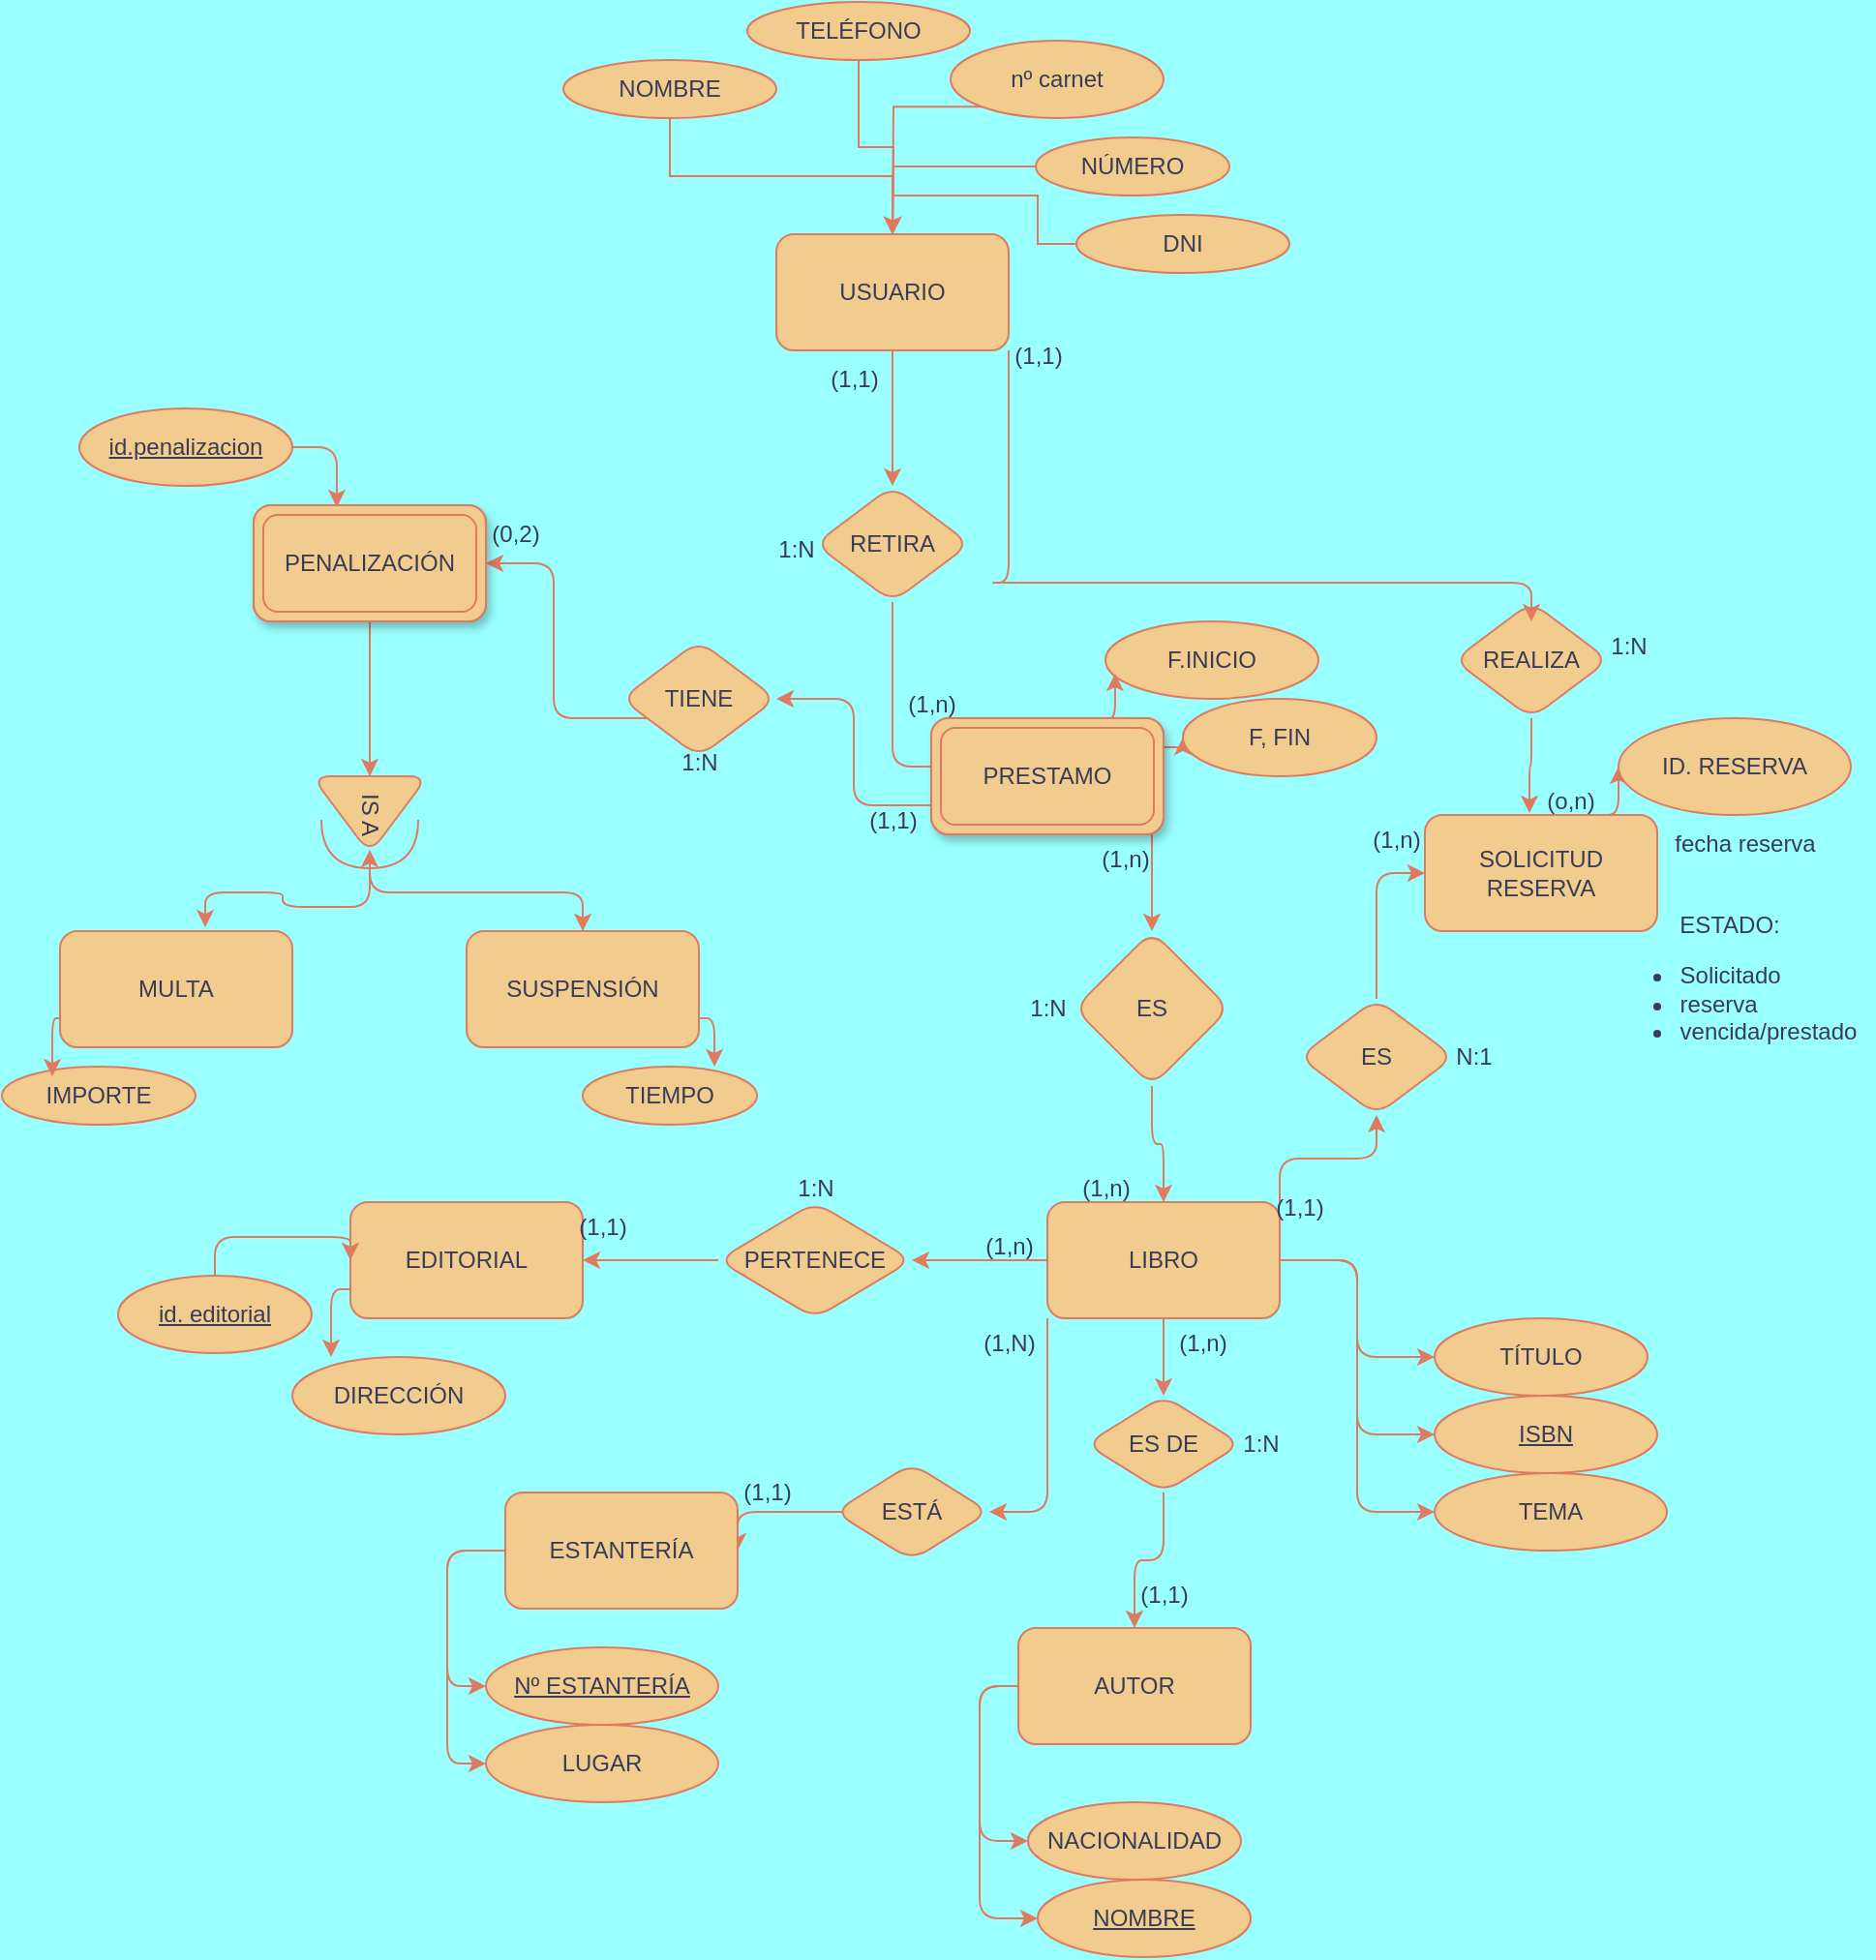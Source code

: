 <mxfile version="22.0.2" type="device">
  <diagram name="Página-1" id="P3Kp_mkD6SCr7D9hnscQ">
    <mxGraphModel dx="1962" dy="1989" grid="1" gridSize="10" guides="1" tooltips="1" connect="1" arrows="1" fold="1" page="1" pageScale="1" pageWidth="827" pageHeight="1169" background="#99FFFF" math="0" shadow="0">
      <root>
        <mxCell id="0" />
        <mxCell id="1" parent="0" />
        <mxCell id="BDFHSOEbUySi55BflPAm-15" style="edgeStyle=orthogonalEdgeStyle;rounded=1;orthogonalLoop=1;jettySize=auto;html=1;exitX=1;exitY=0.5;exitDx=0;exitDy=0;entryX=0;entryY=0.5;entryDx=0;entryDy=0;labelBackgroundColor=none;strokeColor=#E07A5F;fontColor=default;" edge="1" parent="1" source="BDFHSOEbUySi55BflPAm-1" target="BDFHSOEbUySi55BflPAm-7">
          <mxGeometry relative="1" as="geometry" />
        </mxCell>
        <mxCell id="BDFHSOEbUySi55BflPAm-19" style="edgeStyle=orthogonalEdgeStyle;rounded=1;orthogonalLoop=1;jettySize=auto;html=1;exitX=0;exitY=0.5;exitDx=0;exitDy=0;entryX=1;entryY=0.5;entryDx=0;entryDy=0;labelBackgroundColor=none;strokeColor=#E07A5F;fontColor=default;" edge="1" parent="1" source="BDFHSOEbUySi55BflPAm-1" target="BDFHSOEbUySi55BflPAm-18">
          <mxGeometry relative="1" as="geometry" />
        </mxCell>
        <mxCell id="BDFHSOEbUySi55BflPAm-23" style="edgeStyle=orthogonalEdgeStyle;rounded=1;orthogonalLoop=1;jettySize=auto;html=1;exitX=1;exitY=0.5;exitDx=0;exitDy=0;entryX=0;entryY=0.5;entryDx=0;entryDy=0;labelBackgroundColor=none;strokeColor=#E07A5F;fontColor=default;" edge="1" parent="1" source="BDFHSOEbUySi55BflPAm-1" target="BDFHSOEbUySi55BflPAm-21">
          <mxGeometry relative="1" as="geometry" />
        </mxCell>
        <mxCell id="BDFHSOEbUySi55BflPAm-24" style="edgeStyle=orthogonalEdgeStyle;rounded=1;orthogonalLoop=1;jettySize=auto;html=1;exitX=1;exitY=0.5;exitDx=0;exitDy=0;entryX=0;entryY=0.5;entryDx=0;entryDy=0;labelBackgroundColor=none;strokeColor=#E07A5F;fontColor=default;" edge="1" parent="1" source="BDFHSOEbUySi55BflPAm-1" target="BDFHSOEbUySi55BflPAm-22">
          <mxGeometry relative="1" as="geometry" />
        </mxCell>
        <mxCell id="BDFHSOEbUySi55BflPAm-80" style="edgeStyle=orthogonalEdgeStyle;rounded=1;orthogonalLoop=1;jettySize=auto;html=1;exitX=0;exitY=1;exitDx=0;exitDy=0;entryX=1;entryY=0.5;entryDx=0;entryDy=0;labelBackgroundColor=none;strokeColor=#E07A5F;fontColor=default;" edge="1" parent="1" source="BDFHSOEbUySi55BflPAm-81" target="BDFHSOEbUySi55BflPAm-27">
          <mxGeometry relative="1" as="geometry">
            <Array as="points">
              <mxPoint x="240" y="200" />
            </Array>
          </mxGeometry>
        </mxCell>
        <mxCell id="BDFHSOEbUySi55BflPAm-115" style="edgeStyle=orthogonalEdgeStyle;rounded=1;orthogonalLoop=1;jettySize=auto;html=1;exitX=1;exitY=0;exitDx=0;exitDy=0;labelBackgroundColor=none;strokeColor=#E07A5F;fontColor=default;" edge="1" parent="1" source="BDFHSOEbUySi55BflPAm-1" target="BDFHSOEbUySi55BflPAm-114">
          <mxGeometry relative="1" as="geometry" />
        </mxCell>
        <mxCell id="BDFHSOEbUySi55BflPAm-1" value="LIBRO" style="rounded=1;whiteSpace=wrap;html=1;labelBackgroundColor=none;fillColor=#F2CC8F;strokeColor=#E07A5F;fontColor=#393C56;" vertex="1" parent="1">
          <mxGeometry x="400" y="40" width="120" height="60" as="geometry" />
        </mxCell>
        <mxCell id="BDFHSOEbUySi55BflPAm-2" value="EDITORIAL" style="rounded=1;whiteSpace=wrap;html=1;labelBackgroundColor=none;fillColor=#F2CC8F;strokeColor=#E07A5F;fontColor=#393C56;" vertex="1" parent="1">
          <mxGeometry x="40" y="40" width="120" height="60" as="geometry" />
        </mxCell>
        <mxCell id="BDFHSOEbUySi55BflPAm-3" value="&lt;u&gt;NOMBRE&lt;/u&gt;" style="ellipse;whiteSpace=wrap;html=1;labelBackgroundColor=none;fillColor=#F2CC8F;strokeColor=#E07A5F;fontColor=#393C56;rounded=1;" vertex="1" parent="1">
          <mxGeometry x="395" y="390" width="110" height="40" as="geometry" />
        </mxCell>
        <mxCell id="BDFHSOEbUySi55BflPAm-17" style="edgeStyle=orthogonalEdgeStyle;rounded=1;orthogonalLoop=1;jettySize=auto;html=1;exitX=0;exitY=0.5;exitDx=0;exitDy=0;entryX=0;entryY=0.5;entryDx=0;entryDy=0;labelBackgroundColor=none;strokeColor=#E07A5F;fontColor=default;" edge="1" parent="1" source="BDFHSOEbUySi55BflPAm-4" target="BDFHSOEbUySi55BflPAm-3">
          <mxGeometry relative="1" as="geometry" />
        </mxCell>
        <mxCell id="BDFHSOEbUySi55BflPAm-79" style="edgeStyle=orthogonalEdgeStyle;rounded=1;orthogonalLoop=1;jettySize=auto;html=1;exitX=0;exitY=0.5;exitDx=0;exitDy=0;entryX=0;entryY=0.5;entryDx=0;entryDy=0;labelBackgroundColor=none;strokeColor=#E07A5F;fontColor=default;" edge="1" parent="1" source="BDFHSOEbUySi55BflPAm-4" target="BDFHSOEbUySi55BflPAm-6">
          <mxGeometry relative="1" as="geometry" />
        </mxCell>
        <mxCell id="BDFHSOEbUySi55BflPAm-4" value="AUTOR" style="rounded=1;whiteSpace=wrap;html=1;labelBackgroundColor=none;fillColor=#F2CC8F;strokeColor=#E07A5F;fontColor=#393C56;" vertex="1" parent="1">
          <mxGeometry x="385" y="260" width="120" height="60" as="geometry" />
        </mxCell>
        <mxCell id="BDFHSOEbUySi55BflPAm-6" value="NACIONALIDAD" style="ellipse;whiteSpace=wrap;html=1;labelBackgroundColor=none;fillColor=#F2CC8F;strokeColor=#E07A5F;fontColor=#393C56;rounded=1;" vertex="1" parent="1">
          <mxGeometry x="390" y="350" width="110" height="40" as="geometry" />
        </mxCell>
        <mxCell id="BDFHSOEbUySi55BflPAm-7" value="TÍTULO" style="ellipse;whiteSpace=wrap;html=1;labelBackgroundColor=none;fillColor=#F2CC8F;strokeColor=#E07A5F;fontColor=#393C56;rounded=1;" vertex="1" parent="1">
          <mxGeometry x="600" y="100" width="110" height="40" as="geometry" />
        </mxCell>
        <mxCell id="BDFHSOEbUySi55BflPAm-9" style="edgeStyle=orthogonalEdgeStyle;rounded=1;orthogonalLoop=1;jettySize=auto;html=1;exitX=0.5;exitY=1;exitDx=0;exitDy=0;entryX=0.5;entryY=0;entryDx=0;entryDy=0;labelBackgroundColor=none;strokeColor=#E07A5F;fontColor=default;" edge="1" parent="1" source="BDFHSOEbUySi55BflPAm-77" target="BDFHSOEbUySi55BflPAm-4">
          <mxGeometry relative="1" as="geometry">
            <mxPoint x="305.99" y="154" as="targetPoint" />
          </mxGeometry>
        </mxCell>
        <mxCell id="BDFHSOEbUySi55BflPAm-20" style="edgeStyle=orthogonalEdgeStyle;rounded=1;orthogonalLoop=1;jettySize=auto;html=1;exitX=0;exitY=0.5;exitDx=0;exitDy=0;entryX=1;entryY=0.5;entryDx=0;entryDy=0;labelBackgroundColor=none;strokeColor=#E07A5F;fontColor=default;" edge="1" parent="1" source="BDFHSOEbUySi55BflPAm-18" target="BDFHSOEbUySi55BflPAm-2">
          <mxGeometry relative="1" as="geometry" />
        </mxCell>
        <mxCell id="BDFHSOEbUySi55BflPAm-18" value="PERTENECE" style="rhombus;whiteSpace=wrap;html=1;labelBackgroundColor=none;fillColor=#F2CC8F;strokeColor=#E07A5F;rounded=1;fontColor=#393C56;" vertex="1" parent="1">
          <mxGeometry x="230" y="40" width="100" height="60" as="geometry" />
        </mxCell>
        <mxCell id="BDFHSOEbUySi55BflPAm-21" value="&lt;u&gt;ISBN&lt;/u&gt;" style="ellipse;whiteSpace=wrap;html=1;labelBackgroundColor=none;fillColor=#F2CC8F;strokeColor=#E07A5F;fontColor=#393C56;rounded=1;" vertex="1" parent="1">
          <mxGeometry x="600" y="140" width="115" height="40" as="geometry" />
        </mxCell>
        <mxCell id="BDFHSOEbUySi55BflPAm-22" value="TEMA" style="ellipse;whiteSpace=wrap;html=1;labelBackgroundColor=none;fillColor=#F2CC8F;strokeColor=#E07A5F;fontColor=#393C56;rounded=1;" vertex="1" parent="1">
          <mxGeometry x="600" y="180" width="120" height="40" as="geometry" />
        </mxCell>
        <mxCell id="BDFHSOEbUySi55BflPAm-72" style="edgeStyle=orthogonalEdgeStyle;rounded=1;orthogonalLoop=1;jettySize=auto;html=1;exitX=0;exitY=0.5;exitDx=0;exitDy=0;entryX=0;entryY=0.5;entryDx=0;entryDy=0;labelBackgroundColor=none;strokeColor=#E07A5F;fontColor=default;" edge="1" parent="1" source="BDFHSOEbUySi55BflPAm-27" target="BDFHSOEbUySi55BflPAm-30">
          <mxGeometry relative="1" as="geometry" />
        </mxCell>
        <mxCell id="BDFHSOEbUySi55BflPAm-73" style="edgeStyle=orthogonalEdgeStyle;rounded=1;orthogonalLoop=1;jettySize=auto;html=1;exitX=0;exitY=0.5;exitDx=0;exitDy=0;entryX=0;entryY=0.5;entryDx=0;entryDy=0;labelBackgroundColor=none;strokeColor=#E07A5F;fontColor=default;" edge="1" parent="1" source="BDFHSOEbUySi55BflPAm-27" target="BDFHSOEbUySi55BflPAm-29">
          <mxGeometry relative="1" as="geometry" />
        </mxCell>
        <mxCell id="BDFHSOEbUySi55BflPAm-27" value="ESTANTERÍA" style="rounded=1;whiteSpace=wrap;html=1;labelBackgroundColor=none;fillColor=#F2CC8F;strokeColor=#E07A5F;fontColor=#393C56;" vertex="1" parent="1">
          <mxGeometry x="120" y="190" width="120" height="60" as="geometry" />
        </mxCell>
        <mxCell id="BDFHSOEbUySi55BflPAm-29" value="LUGAR" style="ellipse;whiteSpace=wrap;html=1;labelBackgroundColor=none;fillColor=#F2CC8F;strokeColor=#E07A5F;fontColor=#393C56;rounded=1;" vertex="1" parent="1">
          <mxGeometry x="110" y="310" width="120" height="40" as="geometry" />
        </mxCell>
        <mxCell id="BDFHSOEbUySi55BflPAm-30" value="&lt;u&gt;Nº ESTANTERÍA&lt;/u&gt;" style="ellipse;whiteSpace=wrap;html=1;labelBackgroundColor=none;fillColor=#F2CC8F;strokeColor=#E07A5F;fontColor=#393C56;rounded=1;" vertex="1" parent="1">
          <mxGeometry x="110" y="270" width="120" height="40" as="geometry" />
        </mxCell>
        <mxCell id="BDFHSOEbUySi55BflPAm-35" value="DIRECCIÓN" style="ellipse;whiteSpace=wrap;html=1;labelBackgroundColor=none;fillColor=#F2CC8F;strokeColor=#E07A5F;fontColor=#393C56;rounded=1;" vertex="1" parent="1">
          <mxGeometry x="10" y="120" width="110" height="40" as="geometry" />
        </mxCell>
        <mxCell id="BDFHSOEbUySi55BflPAm-76" style="edgeStyle=orthogonalEdgeStyle;rounded=1;orthogonalLoop=1;jettySize=auto;html=1;exitX=0.5;exitY=1;exitDx=0;exitDy=0;labelBackgroundColor=none;strokeColor=#E07A5F;fontColor=default;" edge="1" parent="1" source="BDFHSOEbUySi55BflPAm-94" target="BDFHSOEbUySi55BflPAm-49">
          <mxGeometry relative="1" as="geometry" />
        </mxCell>
        <mxCell id="BDFHSOEbUySi55BflPAm-37" value="USUARIO" style="rounded=1;whiteSpace=wrap;html=1;labelBackgroundColor=none;fillColor=#F2CC8F;strokeColor=#E07A5F;fontColor=#393C56;" vertex="1" parent="1">
          <mxGeometry x="260" y="-460" width="120" height="60" as="geometry" />
        </mxCell>
        <mxCell id="BDFHSOEbUySi55BflPAm-162" style="edgeStyle=orthogonalEdgeStyle;rounded=0;orthogonalLoop=1;jettySize=auto;html=1;exitX=0;exitY=0.5;exitDx=0;exitDy=0;strokeColor=#E07A5F;fontColor=#393C56;fillColor=#F2CC8F;" edge="1" parent="1" source="BDFHSOEbUySi55BflPAm-44">
          <mxGeometry relative="1" as="geometry">
            <mxPoint x="320" y="-460" as="targetPoint" />
          </mxGeometry>
        </mxCell>
        <mxCell id="BDFHSOEbUySi55BflPAm-44" value="NÚMERO" style="ellipse;whiteSpace=wrap;html=1;labelBackgroundColor=none;fillColor=#F2CC8F;strokeColor=#E07A5F;fontColor=#393C56;rounded=1;" vertex="1" parent="1">
          <mxGeometry x="394" y="-510" width="100" height="30" as="geometry" />
        </mxCell>
        <mxCell id="BDFHSOEbUySi55BflPAm-85" style="edgeStyle=orthogonalEdgeStyle;rounded=1;orthogonalLoop=1;jettySize=auto;html=1;exitX=0.5;exitY=1;exitDx=0;exitDy=0;labelBackgroundColor=none;strokeColor=#E07A5F;fontColor=default;" edge="1" parent="1" source="BDFHSOEbUySi55BflPAm-49" target="BDFHSOEbUySi55BflPAm-1">
          <mxGeometry relative="1" as="geometry" />
        </mxCell>
        <mxCell id="BDFHSOEbUySi55BflPAm-49" value="ES" style="rhombus;whiteSpace=wrap;html=1;labelBackgroundColor=none;fillColor=#F2CC8F;strokeColor=#E07A5F;rounded=1;fontColor=#393C56;" vertex="1" parent="1">
          <mxGeometry x="414" y="-100" width="80" height="80" as="geometry" />
        </mxCell>
        <mxCell id="BDFHSOEbUySi55BflPAm-70" style="edgeStyle=orthogonalEdgeStyle;rounded=1;orthogonalLoop=1;jettySize=auto;html=1;exitX=0;exitY=0.75;exitDx=0;exitDy=0;entryX=0.182;entryY=0;entryDx=0;entryDy=0;entryPerimeter=0;labelBackgroundColor=none;strokeColor=#E07A5F;fontColor=default;" edge="1" parent="1" source="BDFHSOEbUySi55BflPAm-2" target="BDFHSOEbUySi55BflPAm-35">
          <mxGeometry relative="1" as="geometry" />
        </mxCell>
        <mxCell id="BDFHSOEbUySi55BflPAm-78" value="" style="edgeStyle=orthogonalEdgeStyle;rounded=1;orthogonalLoop=1;jettySize=auto;html=1;exitX=0.5;exitY=1;exitDx=0;exitDy=0;entryX=0.5;entryY=0;entryDx=0;entryDy=0;labelBackgroundColor=none;strokeColor=#E07A5F;fontColor=default;" edge="1" parent="1" source="BDFHSOEbUySi55BflPAm-1" target="BDFHSOEbUySi55BflPAm-77">
          <mxGeometry relative="1" as="geometry">
            <mxPoint x="460" y="100" as="sourcePoint" />
            <mxPoint x="445" y="260" as="targetPoint" />
          </mxGeometry>
        </mxCell>
        <mxCell id="BDFHSOEbUySi55BflPAm-77" value="ES DE" style="rhombus;whiteSpace=wrap;html=1;labelBackgroundColor=none;fillColor=#F2CC8F;strokeColor=#E07A5F;rounded=1;fontColor=#393C56;" vertex="1" parent="1">
          <mxGeometry x="420" y="140" width="80" height="50" as="geometry" />
        </mxCell>
        <mxCell id="BDFHSOEbUySi55BflPAm-82" value="" style="edgeStyle=orthogonalEdgeStyle;rounded=1;orthogonalLoop=1;jettySize=auto;html=1;exitX=0;exitY=1;exitDx=0;exitDy=0;entryX=1;entryY=0.5;entryDx=0;entryDy=0;labelBackgroundColor=none;strokeColor=#E07A5F;fontColor=default;" edge="1" parent="1" source="BDFHSOEbUySi55BflPAm-1" target="BDFHSOEbUySi55BflPAm-81">
          <mxGeometry relative="1" as="geometry">
            <mxPoint x="400" y="100" as="sourcePoint" />
            <mxPoint x="240" y="220" as="targetPoint" />
            <Array as="points">
              <mxPoint x="400" y="200" />
            </Array>
          </mxGeometry>
        </mxCell>
        <mxCell id="BDFHSOEbUySi55BflPAm-81" value="ESTÁ" style="rhombus;whiteSpace=wrap;html=1;labelBackgroundColor=none;fillColor=#F2CC8F;strokeColor=#E07A5F;rounded=1;fontColor=#393C56;" vertex="1" parent="1">
          <mxGeometry x="290" y="175" width="80" height="50" as="geometry" />
        </mxCell>
        <mxCell id="BDFHSOEbUySi55BflPAm-83" value="(1,1)" style="text;html=1;align=center;verticalAlign=middle;resizable=0;points=[];autosize=1;strokeColor=none;fillColor=none;labelBackgroundColor=none;fontColor=#393C56;rounded=1;" vertex="1" parent="1">
          <mxGeometry x="230" y="175" width="50" height="30" as="geometry" />
        </mxCell>
        <mxCell id="BDFHSOEbUySi55BflPAm-84" value="(1,N)" style="text;html=1;align=center;verticalAlign=middle;resizable=0;points=[];autosize=1;strokeColor=none;fillColor=none;labelBackgroundColor=none;fontColor=#393C56;rounded=1;" vertex="1" parent="1">
          <mxGeometry x="355" y="98" width="50" height="30" as="geometry" />
        </mxCell>
        <mxCell id="BDFHSOEbUySi55BflPAm-160" style="edgeStyle=orthogonalEdgeStyle;rounded=0;orthogonalLoop=1;jettySize=auto;html=1;exitX=0.5;exitY=1;exitDx=0;exitDy=0;strokeColor=#E07A5F;fontColor=#393C56;fillColor=#F2CC8F;" edge="1" parent="1" source="BDFHSOEbUySi55BflPAm-86">
          <mxGeometry relative="1" as="geometry">
            <mxPoint x="320" y="-460" as="targetPoint" />
          </mxGeometry>
        </mxCell>
        <mxCell id="BDFHSOEbUySi55BflPAm-86" value="TELÉFONO" style="ellipse;whiteSpace=wrap;html=1;labelBackgroundColor=none;fillColor=#F2CC8F;strokeColor=#E07A5F;fontColor=#393C56;rounded=1;" vertex="1" parent="1">
          <mxGeometry x="245" y="-580" width="115" height="30" as="geometry" />
        </mxCell>
        <mxCell id="BDFHSOEbUySi55BflPAm-159" style="edgeStyle=orthogonalEdgeStyle;rounded=0;orthogonalLoop=1;jettySize=auto;html=1;exitX=0.5;exitY=1;exitDx=0;exitDy=0;strokeColor=#E07A5F;fontColor=#393C56;fillColor=#F2CC8F;" edge="1" parent="1" source="BDFHSOEbUySi55BflPAm-87" target="BDFHSOEbUySi55BflPAm-37">
          <mxGeometry relative="1" as="geometry" />
        </mxCell>
        <mxCell id="BDFHSOEbUySi55BflPAm-87" value="NOMBRE" style="ellipse;whiteSpace=wrap;html=1;labelBackgroundColor=none;fillColor=#F2CC8F;strokeColor=#E07A5F;fontColor=#393C56;rounded=1;" vertex="1" parent="1">
          <mxGeometry x="150" y="-550" width="110" height="30" as="geometry" />
        </mxCell>
        <mxCell id="BDFHSOEbUySi55BflPAm-163" style="edgeStyle=orthogonalEdgeStyle;rounded=0;orthogonalLoop=1;jettySize=auto;html=1;exitX=0;exitY=0.5;exitDx=0;exitDy=0;entryX=0.5;entryY=0;entryDx=0;entryDy=0;strokeColor=#E07A5F;fontColor=#393C56;fillColor=#F2CC8F;" edge="1" parent="1" source="BDFHSOEbUySi55BflPAm-88" target="BDFHSOEbUySi55BflPAm-37">
          <mxGeometry relative="1" as="geometry" />
        </mxCell>
        <mxCell id="BDFHSOEbUySi55BflPAm-88" value="DNI" style="ellipse;whiteSpace=wrap;html=1;labelBackgroundColor=none;fillColor=#F2CC8F;strokeColor=#E07A5F;fontColor=#393C56;rounded=1;" vertex="1" parent="1">
          <mxGeometry x="415" y="-470" width="110" height="30" as="geometry" />
        </mxCell>
        <mxCell id="BDFHSOEbUySi55BflPAm-95" value="" style="edgeStyle=orthogonalEdgeStyle;rounded=1;orthogonalLoop=1;jettySize=auto;html=1;exitX=0.5;exitY=1;exitDx=0;exitDy=0;labelBackgroundColor=none;strokeColor=#E07A5F;fontColor=default;" edge="1" parent="1" source="BDFHSOEbUySi55BflPAm-37" target="BDFHSOEbUySi55BflPAm-94">
          <mxGeometry relative="1" as="geometry">
            <mxPoint x="310" y="-360" as="sourcePoint" />
            <mxPoint x="454" y="-100" as="targetPoint" />
          </mxGeometry>
        </mxCell>
        <mxCell id="BDFHSOEbUySi55BflPAm-94" value="RETIRA" style="rhombus;whiteSpace=wrap;html=1;labelBackgroundColor=none;fillColor=#F2CC8F;strokeColor=#E07A5F;rounded=1;fontColor=#393C56;" vertex="1" parent="1">
          <mxGeometry x="280" y="-330" width="80" height="60" as="geometry" />
        </mxCell>
        <mxCell id="BDFHSOEbUySi55BflPAm-96" value="PRÉSTAMO" style="rounded=1;whiteSpace=wrap;html=1;labelBackgroundColor=none;fillColor=#F2CC8F;strokeColor=#E07A5F;fontColor=#393C56;" vertex="1" parent="1">
          <mxGeometry x="340" y="-210" width="120" height="60" as="geometry" />
        </mxCell>
        <mxCell id="BDFHSOEbUySi55BflPAm-103" style="edgeStyle=orthogonalEdgeStyle;rounded=1;orthogonalLoop=1;jettySize=auto;html=1;exitX=0;exitY=0.75;exitDx=0;exitDy=0;entryX=1;entryY=0.5;entryDx=0;entryDy=0;labelBackgroundColor=none;strokeColor=#E07A5F;fontColor=default;" edge="1" parent="1" source="BDFHSOEbUySi55BflPAm-102" target="BDFHSOEbUySi55BflPAm-101">
          <mxGeometry relative="1" as="geometry" />
        </mxCell>
        <mxCell id="BDFHSOEbUySi55BflPAm-125" style="edgeStyle=orthogonalEdgeStyle;rounded=1;orthogonalLoop=1;jettySize=auto;html=1;exitX=1;exitY=0.25;exitDx=0;exitDy=0;entryX=0;entryY=0.5;entryDx=0;entryDy=0;fontFamily=Helvetica;fontSize=12;fontColor=default;labelBackgroundColor=none;strokeColor=#E07A5F;" edge="1" parent="1" source="BDFHSOEbUySi55BflPAm-97" target="BDFHSOEbUySi55BflPAm-99">
          <mxGeometry relative="1" as="geometry" />
        </mxCell>
        <mxCell id="BDFHSOEbUySi55BflPAm-97" value="PRESTAMO" style="shape=ext;margin=3;double=1;whiteSpace=wrap;html=1;align=center;labelBackgroundColor=none;fillColor=#F2CC8F;strokeColor=#E07A5F;rounded=1;shadow=1;fontColor=#393C56;" vertex="1" parent="1">
          <mxGeometry x="340" y="-210" width="120" height="60" as="geometry" />
        </mxCell>
        <mxCell id="BDFHSOEbUySi55BflPAm-99" value="F, FIN" style="ellipse;whiteSpace=wrap;html=1;labelBackgroundColor=none;fillColor=#F2CC8F;strokeColor=#E07A5F;fontColor=#393C56;rounded=1;" vertex="1" parent="1">
          <mxGeometry x="470" y="-220" width="100" height="40" as="geometry" />
        </mxCell>
        <mxCell id="BDFHSOEbUySi55BflPAm-100" value="F.INICIO" style="ellipse;whiteSpace=wrap;html=1;labelBackgroundColor=none;fillColor=#F2CC8F;strokeColor=#E07A5F;fontColor=#393C56;rounded=1;" vertex="1" parent="1">
          <mxGeometry x="430" y="-260" width="110" height="40" as="geometry" />
        </mxCell>
        <mxCell id="BDFHSOEbUySi55BflPAm-108" style="edgeStyle=orthogonalEdgeStyle;rounded=1;orthogonalLoop=1;jettySize=auto;html=1;exitX=0.5;exitY=1;exitDx=0;exitDy=0;entryX=0;entryY=0.5;entryDx=0;entryDy=0;labelBackgroundColor=none;strokeColor=#E07A5F;fontColor=default;" edge="1" parent="1" source="BDFHSOEbUySi55BflPAm-101" target="BDFHSOEbUySi55BflPAm-107">
          <mxGeometry relative="1" as="geometry" />
        </mxCell>
        <mxCell id="BDFHSOEbUySi55BflPAm-101" value="PENALIZACIÓN" style="rounded=1;whiteSpace=wrap;html=1;labelBackgroundColor=none;fillColor=#F2CC8F;strokeColor=#E07A5F;fontColor=#393C56;" vertex="1" parent="1">
          <mxGeometry x="-10" y="-320" width="120" height="60" as="geometry" />
        </mxCell>
        <mxCell id="BDFHSOEbUySi55BflPAm-104" value="" style="edgeStyle=orthogonalEdgeStyle;rounded=1;orthogonalLoop=1;jettySize=auto;html=1;exitX=0;exitY=0.75;exitDx=0;exitDy=0;entryX=1;entryY=0.5;entryDx=0;entryDy=0;labelBackgroundColor=none;strokeColor=#E07A5F;fontColor=default;" edge="1" parent="1" source="BDFHSOEbUySi55BflPAm-97" target="BDFHSOEbUySi55BflPAm-102">
          <mxGeometry relative="1" as="geometry">
            <mxPoint x="340" y="-165" as="sourcePoint" />
            <mxPoint x="140" y="-170" as="targetPoint" />
          </mxGeometry>
        </mxCell>
        <mxCell id="BDFHSOEbUySi55BflPAm-102" value="TIENE" style="rhombus;whiteSpace=wrap;html=1;labelBackgroundColor=none;fillColor=#F2CC8F;strokeColor=#E07A5F;rounded=1;fontColor=#393C56;" vertex="1" parent="1">
          <mxGeometry x="180" y="-250" width="80" height="60" as="geometry" />
        </mxCell>
        <mxCell id="BDFHSOEbUySi55BflPAm-105" value="SUSPENSIÓN" style="rounded=1;whiteSpace=wrap;html=1;labelBackgroundColor=none;fillColor=#F2CC8F;strokeColor=#E07A5F;fontColor=#393C56;" vertex="1" parent="1">
          <mxGeometry x="100" y="-100" width="120" height="60" as="geometry" />
        </mxCell>
        <mxCell id="BDFHSOEbUySi55BflPAm-106" value="MULTA" style="rounded=1;whiteSpace=wrap;html=1;labelBackgroundColor=none;fillColor=#F2CC8F;strokeColor=#E07A5F;fontColor=#393C56;" vertex="1" parent="1">
          <mxGeometry x="-110" y="-100" width="120" height="60" as="geometry" />
        </mxCell>
        <mxCell id="BDFHSOEbUySi55BflPAm-110" style="edgeStyle=orthogonalEdgeStyle;rounded=1;orthogonalLoop=1;jettySize=auto;html=1;exitX=1;exitY=0.5;exitDx=0;exitDy=0;entryX=0.5;entryY=0;entryDx=0;entryDy=0;labelBackgroundColor=none;strokeColor=#E07A5F;fontColor=default;" edge="1" parent="1" source="BDFHSOEbUySi55BflPAm-107" target="BDFHSOEbUySi55BflPAm-105">
          <mxGeometry relative="1" as="geometry" />
        </mxCell>
        <mxCell id="BDFHSOEbUySi55BflPAm-107" value="IS A" style="triangle;whiteSpace=wrap;html=1;rotation=90;labelBackgroundColor=none;fillColor=#F2CC8F;strokeColor=#E07A5F;fontColor=#393C56;rounded=1;" vertex="1" parent="1">
          <mxGeometry x="30" y="-190" width="40" height="60" as="geometry" />
        </mxCell>
        <mxCell id="BDFHSOEbUySi55BflPAm-109" style="edgeStyle=orthogonalEdgeStyle;rounded=1;orthogonalLoop=1;jettySize=auto;html=1;exitX=1;exitY=0.5;exitDx=0;exitDy=0;entryX=0.625;entryY=-0.033;entryDx=0;entryDy=0;entryPerimeter=0;labelBackgroundColor=none;strokeColor=#E07A5F;fontColor=default;" edge="1" parent="1" source="BDFHSOEbUySi55BflPAm-148" target="BDFHSOEbUySi55BflPAm-106">
          <mxGeometry relative="1" as="geometry" />
        </mxCell>
        <mxCell id="BDFHSOEbUySi55BflPAm-111" value="TIEMPO" style="ellipse;whiteSpace=wrap;html=1;labelBackgroundColor=none;fillColor=#F2CC8F;strokeColor=#E07A5F;fontColor=#393C56;rounded=1;" vertex="1" parent="1">
          <mxGeometry x="160" y="-30" width="90" height="30" as="geometry" />
        </mxCell>
        <mxCell id="BDFHSOEbUySi55BflPAm-112" value="IMPORTE" style="ellipse;whiteSpace=wrap;html=1;labelBackgroundColor=none;fillColor=#F2CC8F;strokeColor=#E07A5F;fontColor=#393C56;rounded=1;gradientDirection=north;" vertex="1" parent="1">
          <mxGeometry x="-140" y="-30" width="100" height="30" as="geometry" />
        </mxCell>
        <mxCell id="BDFHSOEbUySi55BflPAm-113" value="PENALIZACIÓN" style="shape=ext;margin=3;double=1;whiteSpace=wrap;html=1;align=center;labelBackgroundColor=none;fillColor=#F2CC8F;strokeColor=#E07A5F;rounded=1;fontStyle=0;glass=0;shadow=1;fontColor=#393C56;" vertex="1" parent="1">
          <mxGeometry x="-10" y="-320" width="120" height="60" as="geometry" />
        </mxCell>
        <mxCell id="BDFHSOEbUySi55BflPAm-117" style="edgeStyle=orthogonalEdgeStyle;rounded=1;orthogonalLoop=1;jettySize=auto;html=1;exitX=0.5;exitY=0;exitDx=0;exitDy=0;entryX=0;entryY=0.5;entryDx=0;entryDy=0;labelBackgroundColor=none;strokeColor=#E07A5F;fontColor=default;" edge="1" parent="1" source="BDFHSOEbUySi55BflPAm-114" target="BDFHSOEbUySi55BflPAm-116">
          <mxGeometry relative="1" as="geometry" />
        </mxCell>
        <mxCell id="BDFHSOEbUySi55BflPAm-114" value="ES" style="rhombus;whiteSpace=wrap;html=1;labelBackgroundColor=none;fillColor=#F2CC8F;strokeColor=#E07A5F;rounded=1;fontColor=#393C56;" vertex="1" parent="1">
          <mxGeometry x="530" y="-65" width="80" height="60" as="geometry" />
        </mxCell>
        <mxCell id="BDFHSOEbUySi55BflPAm-127" style="edgeStyle=orthogonalEdgeStyle;rounded=1;orthogonalLoop=1;jettySize=auto;html=1;exitX=0.75;exitY=0;exitDx=0;exitDy=0;entryX=0;entryY=0.5;entryDx=0;entryDy=0;fontFamily=Helvetica;fontSize=12;fontColor=default;labelBackgroundColor=none;strokeColor=#E07A5F;" edge="1" parent="1" source="BDFHSOEbUySi55BflPAm-116" target="BDFHSOEbUySi55BflPAm-126">
          <mxGeometry relative="1" as="geometry" />
        </mxCell>
        <mxCell id="BDFHSOEbUySi55BflPAm-116" value="SOLICITUD&lt;br&gt;RESERVA" style="rounded=1;whiteSpace=wrap;html=1;labelBackgroundColor=none;fillColor=#F2CC8F;strokeColor=#E07A5F;fontColor=#393C56;" vertex="1" parent="1">
          <mxGeometry x="595" y="-160" width="120" height="60" as="geometry" />
        </mxCell>
        <mxCell id="BDFHSOEbUySi55BflPAm-118" value="REALIZA" style="rhombus;whiteSpace=wrap;html=1;labelBackgroundColor=none;fillColor=#F2CC8F;strokeColor=#E07A5F;rounded=1;fontColor=#393C56;" vertex="1" parent="1">
          <mxGeometry x="610" y="-270" width="80" height="60" as="geometry" />
        </mxCell>
        <mxCell id="BDFHSOEbUySi55BflPAm-119" style="edgeStyle=orthogonalEdgeStyle;rounded=1;orthogonalLoop=1;jettySize=auto;html=1;exitX=1;exitY=1;exitDx=0;exitDy=0;entryX=0.5;entryY=0.167;entryDx=0;entryDy=0;entryPerimeter=0;labelBackgroundColor=none;strokeColor=#E07A5F;fontColor=default;" edge="1" parent="1" source="BDFHSOEbUySi55BflPAm-37" target="BDFHSOEbUySi55BflPAm-118">
          <mxGeometry relative="1" as="geometry">
            <Array as="points">
              <mxPoint x="370" y="-280" />
              <mxPoint x="640" y="-280" />
            </Array>
          </mxGeometry>
        </mxCell>
        <mxCell id="BDFHSOEbUySi55BflPAm-120" style="edgeStyle=orthogonalEdgeStyle;rounded=1;orthogonalLoop=1;jettySize=auto;html=1;exitX=0.5;exitY=1;exitDx=0;exitDy=0;entryX=0.45;entryY=-0.017;entryDx=0;entryDy=0;entryPerimeter=0;labelBackgroundColor=none;strokeColor=#E07A5F;fontColor=default;" edge="1" parent="1" source="BDFHSOEbUySi55BflPAm-118" target="BDFHSOEbUySi55BflPAm-116">
          <mxGeometry relative="1" as="geometry" />
        </mxCell>
        <mxCell id="BDFHSOEbUySi55BflPAm-121" style="edgeStyle=orthogonalEdgeStyle;rounded=1;orthogonalLoop=1;jettySize=auto;html=1;exitX=1;exitY=0.75;exitDx=0;exitDy=0;entryX=0.756;entryY=0;entryDx=0;entryDy=0;entryPerimeter=0;labelBackgroundColor=none;strokeColor=#E07A5F;fontColor=default;" edge="1" parent="1" source="BDFHSOEbUySi55BflPAm-105" target="BDFHSOEbUySi55BflPAm-111">
          <mxGeometry relative="1" as="geometry" />
        </mxCell>
        <mxCell id="BDFHSOEbUySi55BflPAm-122" style="edgeStyle=orthogonalEdgeStyle;rounded=1;orthogonalLoop=1;jettySize=auto;html=1;exitX=0;exitY=0.75;exitDx=0;exitDy=0;entryX=0.26;entryY=0.167;entryDx=0;entryDy=0;entryPerimeter=0;labelBackgroundColor=none;strokeColor=#E07A5F;fontColor=default;" edge="1" parent="1" source="BDFHSOEbUySi55BflPAm-106" target="BDFHSOEbUySi55BflPAm-112">
          <mxGeometry relative="1" as="geometry" />
        </mxCell>
        <mxCell id="BDFHSOEbUySi55BflPAm-123" value="ESTADO:&lt;br&gt;&lt;ul&gt;&lt;li style=&quot;text-align: left;&quot;&gt;Solicitado&lt;/li&gt;&lt;li style=&quot;text-align: left;&quot;&gt;reserva&lt;/li&gt;&lt;li style=&quot;text-align: left;&quot;&gt;vencida/prestado&lt;/li&gt;&lt;/ul&gt;" style="text;html=1;align=center;verticalAlign=middle;resizable=0;points=[];autosize=1;strokeColor=none;fillColor=none;fontSize=12;fontFamily=Helvetica;fontColor=#393C56;labelBackgroundColor=none;" vertex="1" parent="1">
          <mxGeometry x="677" y="-120" width="150" height="100" as="geometry" />
        </mxCell>
        <mxCell id="BDFHSOEbUySi55BflPAm-124" style="edgeStyle=orthogonalEdgeStyle;rounded=1;orthogonalLoop=1;jettySize=auto;html=1;exitX=0.75;exitY=0;exitDx=0;exitDy=0;entryX=0.045;entryY=0.675;entryDx=0;entryDy=0;entryPerimeter=0;fontFamily=Helvetica;fontSize=12;fontColor=default;labelBackgroundColor=none;strokeColor=#E07A5F;" edge="1" parent="1" source="BDFHSOEbUySi55BflPAm-97" target="BDFHSOEbUySi55BflPAm-100">
          <mxGeometry relative="1" as="geometry" />
        </mxCell>
        <mxCell id="BDFHSOEbUySi55BflPAm-126" value="ID. RESERVA" style="ellipse;whiteSpace=wrap;html=1;rounded=1;labelBackgroundColor=none;strokeColor=#E07A5F;align=center;verticalAlign=middle;fontFamily=Helvetica;fontSize=12;fontColor=#393C56;fillColor=#F2CC8F;" vertex="1" parent="1">
          <mxGeometry x="695" y="-210" width="120" height="50" as="geometry" />
        </mxCell>
        <mxCell id="BDFHSOEbUySi55BflPAm-128" value="(1,1)" style="text;html=1;align=center;verticalAlign=middle;resizable=0;points=[];autosize=1;strokeColor=none;fillColor=none;fontSize=12;fontFamily=Helvetica;fontColor=#393C56;labelBackgroundColor=none;" vertex="1" parent="1">
          <mxGeometry x="145" y="38" width="50" height="30" as="geometry" />
        </mxCell>
        <mxCell id="BDFHSOEbUySi55BflPAm-129" value="(1,n)" style="text;html=1;align=center;verticalAlign=middle;resizable=0;points=[];autosize=1;strokeColor=none;fillColor=none;fontSize=12;fontFamily=Helvetica;fontColor=#393C56;labelBackgroundColor=none;" vertex="1" parent="1">
          <mxGeometry x="355" y="48" width="50" height="30" as="geometry" />
        </mxCell>
        <mxCell id="BDFHSOEbUySi55BflPAm-130" value="1:N" style="text;html=1;align=center;verticalAlign=middle;resizable=0;points=[];autosize=1;strokeColor=none;fillColor=none;fontSize=12;fontFamily=Helvetica;fontColor=#393C56;labelBackgroundColor=none;" vertex="1" parent="1">
          <mxGeometry x="260" y="18" width="40" height="30" as="geometry" />
        </mxCell>
        <mxCell id="BDFHSOEbUySi55BflPAm-131" value="(1,n)" style="text;html=1;align=center;verticalAlign=middle;resizable=0;points=[];autosize=1;strokeColor=none;fillColor=none;fontSize=12;fontFamily=Helvetica;fontColor=#393C56;labelBackgroundColor=none;" vertex="1" parent="1">
          <mxGeometry x="455" y="98" width="50" height="30" as="geometry" />
        </mxCell>
        <mxCell id="BDFHSOEbUySi55BflPAm-132" value="(1,1)" style="text;html=1;align=center;verticalAlign=middle;resizable=0;points=[];autosize=1;strokeColor=none;fillColor=none;fontSize=12;fontFamily=Helvetica;fontColor=#393C56;labelBackgroundColor=none;" vertex="1" parent="1">
          <mxGeometry x="435" y="228" width="50" height="30" as="geometry" />
        </mxCell>
        <mxCell id="BDFHSOEbUySi55BflPAm-133" value="1:N" style="text;html=1;align=center;verticalAlign=middle;resizable=0;points=[];autosize=1;strokeColor=none;fillColor=none;fontSize=12;fontFamily=Helvetica;fontColor=#393C56;labelBackgroundColor=none;" vertex="1" parent="1">
          <mxGeometry x="490" y="150" width="40" height="30" as="geometry" />
        </mxCell>
        <mxCell id="BDFHSOEbUySi55BflPAm-134" value="1:N" style="text;html=1;align=center;verticalAlign=middle;resizable=0;points=[];autosize=1;strokeColor=none;fillColor=none;fontSize=12;fontFamily=Helvetica;fontColor=#393C56;labelBackgroundColor=none;" vertex="1" parent="1">
          <mxGeometry x="380" y="-75" width="40" height="30" as="geometry" />
        </mxCell>
        <mxCell id="BDFHSOEbUySi55BflPAm-135" value="(1,n)" style="text;html=1;align=center;verticalAlign=middle;resizable=0;points=[];autosize=1;strokeColor=none;fillColor=none;fontSize=12;fontFamily=Helvetica;fontColor=#393C56;labelBackgroundColor=none;" vertex="1" parent="1">
          <mxGeometry x="405" y="18" width="50" height="30" as="geometry" />
        </mxCell>
        <mxCell id="BDFHSOEbUySi55BflPAm-137" value="(1,n)" style="text;html=1;align=center;verticalAlign=middle;resizable=0;points=[];autosize=1;strokeColor=none;fillColor=none;fontSize=12;fontFamily=Helvetica;fontColor=#393C56;labelBackgroundColor=none;" vertex="1" parent="1">
          <mxGeometry x="415" y="-152" width="50" height="30" as="geometry" />
        </mxCell>
        <mxCell id="BDFHSOEbUySi55BflPAm-138" value="1:N" style="text;html=1;align=center;verticalAlign=middle;resizable=0;points=[];autosize=1;strokeColor=none;fillColor=none;fontSize=12;fontFamily=Helvetica;fontColor=#393C56;labelBackgroundColor=none;" vertex="1" parent="1">
          <mxGeometry x="200" y="-202" width="40" height="30" as="geometry" />
        </mxCell>
        <mxCell id="BDFHSOEbUySi55BflPAm-139" value="(1,1)" style="text;html=1;align=center;verticalAlign=middle;resizable=0;points=[];autosize=1;strokeColor=none;fillColor=none;fontSize=12;fontFamily=Helvetica;fontColor=#393C56;labelBackgroundColor=none;" vertex="1" parent="1">
          <mxGeometry x="295" y="-172" width="50" height="30" as="geometry" />
        </mxCell>
        <mxCell id="BDFHSOEbUySi55BflPAm-140" value="(0,2)" style="text;html=1;align=center;verticalAlign=middle;resizable=0;points=[];autosize=1;strokeColor=none;fillColor=none;fontSize=12;fontFamily=Helvetica;fontColor=#393C56;labelBackgroundColor=none;" vertex="1" parent="1">
          <mxGeometry x="100" y="-320" width="50" height="30" as="geometry" />
        </mxCell>
        <mxCell id="BDFHSOEbUySi55BflPAm-141" value="(1,1)" style="text;html=1;align=center;verticalAlign=middle;resizable=0;points=[];autosize=1;strokeColor=none;fillColor=none;fontSize=12;fontFamily=Helvetica;fontColor=#393C56;labelBackgroundColor=none;" vertex="1" parent="1">
          <mxGeometry x="275" y="-400" width="50" height="30" as="geometry" />
        </mxCell>
        <mxCell id="BDFHSOEbUySi55BflPAm-142" value="1:N" style="text;html=1;align=center;verticalAlign=middle;resizable=0;points=[];autosize=1;strokeColor=none;fillColor=none;fontSize=12;fontFamily=Helvetica;fontColor=#393C56;labelBackgroundColor=none;" vertex="1" parent="1">
          <mxGeometry x="250" y="-312" width="40" height="30" as="geometry" />
        </mxCell>
        <mxCell id="BDFHSOEbUySi55BflPAm-143" value="(1,n)" style="text;html=1;align=center;verticalAlign=middle;resizable=0;points=[];autosize=1;strokeColor=none;fillColor=none;fontSize=12;fontFamily=Helvetica;fontColor=#393C56;labelBackgroundColor=none;" vertex="1" parent="1">
          <mxGeometry x="315" y="-232" width="50" height="30" as="geometry" />
        </mxCell>
        <mxCell id="BDFHSOEbUySi55BflPAm-144" value="1:N" style="text;html=1;align=center;verticalAlign=middle;resizable=0;points=[];autosize=1;strokeColor=none;fillColor=none;fontSize=12;fontFamily=Helvetica;fontColor=#393C56;labelBackgroundColor=none;" vertex="1" parent="1">
          <mxGeometry x="680" y="-262" width="40" height="30" as="geometry" />
        </mxCell>
        <mxCell id="BDFHSOEbUySi55BflPAm-145" value="(1,1)" style="text;html=1;align=center;verticalAlign=middle;resizable=0;points=[];autosize=1;strokeColor=none;fillColor=none;fontSize=12;fontFamily=Helvetica;fontColor=#393C56;labelBackgroundColor=none;" vertex="1" parent="1">
          <mxGeometry x="370" y="-412" width="50" height="30" as="geometry" />
        </mxCell>
        <mxCell id="BDFHSOEbUySi55BflPAm-146" value="(o,n)" style="text;html=1;align=center;verticalAlign=middle;resizable=0;points=[];autosize=1;strokeColor=none;fillColor=none;fontSize=12;fontFamily=Helvetica;fontColor=#393C56;labelBackgroundColor=none;" vertex="1" parent="1">
          <mxGeometry x="645" y="-182" width="50" height="30" as="geometry" />
        </mxCell>
        <mxCell id="BDFHSOEbUySi55BflPAm-147" value="fecha reserva" style="text;html=1;align=center;verticalAlign=middle;resizable=0;points=[];autosize=1;strokeColor=none;fillColor=none;fontSize=12;fontFamily=Helvetica;fontColor=#393C56;labelBackgroundColor=none;" vertex="1" parent="1">
          <mxGeometry x="710" y="-160" width="100" height="30" as="geometry" />
        </mxCell>
        <mxCell id="BDFHSOEbUySi55BflPAm-149" value="" style="edgeStyle=orthogonalEdgeStyle;rounded=1;orthogonalLoop=1;jettySize=auto;html=1;exitX=1;exitY=0.5;exitDx=0;exitDy=0;labelBackgroundColor=none;strokeColor=#E07A5F;fontColor=default;" edge="1" parent="1" source="BDFHSOEbUySi55BflPAm-107">
          <mxGeometry relative="1" as="geometry">
            <mxPoint x="50" y="-140" as="sourcePoint" />
            <mxPoint x="50" y="-142" as="targetPoint" />
            <Array as="points">
              <mxPoint x="50" y="-142" />
            </Array>
          </mxGeometry>
        </mxCell>
        <mxCell id="BDFHSOEbUySi55BflPAm-148" value="" style="shape=requiredInterface;html=1;verticalLabelPosition=bottom;sketch=0;rounded=1;labelBackgroundColor=none;strokeColor=#E07A5F;align=center;verticalAlign=middle;fontFamily=Helvetica;fontSize=12;fontColor=#393C56;fillColor=#F2CC8F;rotation=90;" vertex="1" parent="1">
          <mxGeometry x="37.5" y="-170" width="25" height="50" as="geometry" />
        </mxCell>
        <mxCell id="BDFHSOEbUySi55BflPAm-150" value="&lt;u&gt;id.penalizacion&lt;/u&gt;" style="ellipse;whiteSpace=wrap;html=1;rounded=1;labelBackgroundColor=none;strokeColor=#E07A5F;align=center;verticalAlign=middle;fontFamily=Helvetica;fontSize=12;fontColor=#393C56;fillColor=#F2CC8F;" vertex="1" parent="1">
          <mxGeometry x="-100" y="-370" width="110" height="40" as="geometry" />
        </mxCell>
        <mxCell id="BDFHSOEbUySi55BflPAm-152" style="edgeStyle=orthogonalEdgeStyle;rounded=1;orthogonalLoop=1;jettySize=auto;html=1;exitX=0.5;exitY=0;exitDx=0;exitDy=0;entryX=0;entryY=0.5;entryDx=0;entryDy=0;fontFamily=Helvetica;fontSize=12;fontColor=default;labelBackgroundColor=none;strokeColor=#E07A5F;" edge="1" parent="1" source="BDFHSOEbUySi55BflPAm-151" target="BDFHSOEbUySi55BflPAm-2">
          <mxGeometry relative="1" as="geometry" />
        </mxCell>
        <mxCell id="BDFHSOEbUySi55BflPAm-151" value="&lt;u&gt;id. editorial&lt;/u&gt;" style="ellipse;whiteSpace=wrap;html=1;rounded=1;labelBackgroundColor=none;strokeColor=#E07A5F;align=center;verticalAlign=middle;fontFamily=Helvetica;fontSize=12;fontColor=#393C56;fillColor=#F2CC8F;" vertex="1" parent="1">
          <mxGeometry x="-80" y="78" width="100" height="40" as="geometry" />
        </mxCell>
        <mxCell id="BDFHSOEbUySi55BflPAm-153" style="edgeStyle=orthogonalEdgeStyle;rounded=1;orthogonalLoop=1;jettySize=auto;html=1;exitX=1;exitY=0.5;exitDx=0;exitDy=0;entryX=0.358;entryY=0.017;entryDx=0;entryDy=0;entryPerimeter=0;fontFamily=Helvetica;fontSize=12;fontColor=default;labelBackgroundColor=none;strokeColor=#E07A5F;" edge="1" parent="1" source="BDFHSOEbUySi55BflPAm-150" target="BDFHSOEbUySi55BflPAm-113">
          <mxGeometry relative="1" as="geometry" />
        </mxCell>
        <mxCell id="BDFHSOEbUySi55BflPAm-155" value="N:1" style="text;html=1;align=center;verticalAlign=middle;resizable=0;points=[];autosize=1;strokeColor=none;fillColor=none;fontSize=12;fontFamily=Helvetica;fontColor=#393C56;labelBackgroundColor=none;" vertex="1" parent="1">
          <mxGeometry x="600" y="-50" width="40" height="30" as="geometry" />
        </mxCell>
        <mxCell id="BDFHSOEbUySi55BflPAm-156" value="(1,n)" style="text;html=1;align=center;verticalAlign=middle;resizable=0;points=[];autosize=1;strokeColor=none;fillColor=none;fontSize=12;fontFamily=Helvetica;fontColor=#393C56;labelBackgroundColor=none;" vertex="1" parent="1">
          <mxGeometry x="555" y="-162" width="50" height="30" as="geometry" />
        </mxCell>
        <mxCell id="BDFHSOEbUySi55BflPAm-157" value="(1,1)" style="text;html=1;align=center;verticalAlign=middle;resizable=0;points=[];autosize=1;strokeColor=none;fillColor=none;fontSize=12;fontFamily=Helvetica;fontColor=#393C56;labelBackgroundColor=none;" vertex="1" parent="1">
          <mxGeometry x="505" y="28" width="50" height="30" as="geometry" />
        </mxCell>
        <mxCell id="BDFHSOEbUySi55BflPAm-161" style="edgeStyle=orthogonalEdgeStyle;rounded=0;orthogonalLoop=1;jettySize=auto;html=1;exitX=0;exitY=1;exitDx=0;exitDy=0;strokeColor=#E07A5F;fontColor=#393C56;fillColor=#F2CC8F;" edge="1" parent="1" source="BDFHSOEbUySi55BflPAm-158">
          <mxGeometry relative="1" as="geometry">
            <mxPoint x="320" y="-460" as="targetPoint" />
          </mxGeometry>
        </mxCell>
        <mxCell id="BDFHSOEbUySi55BflPAm-158" value="nº carnet" style="ellipse;whiteSpace=wrap;html=1;rounded=1;labelBackgroundColor=none;strokeColor=#E07A5F;align=center;verticalAlign=middle;fontFamily=Helvetica;fontSize=12;fontColor=#393C56;fillColor=#F2CC8F;" vertex="1" parent="1">
          <mxGeometry x="350" y="-560" width="110" height="40" as="geometry" />
        </mxCell>
      </root>
    </mxGraphModel>
  </diagram>
</mxfile>
